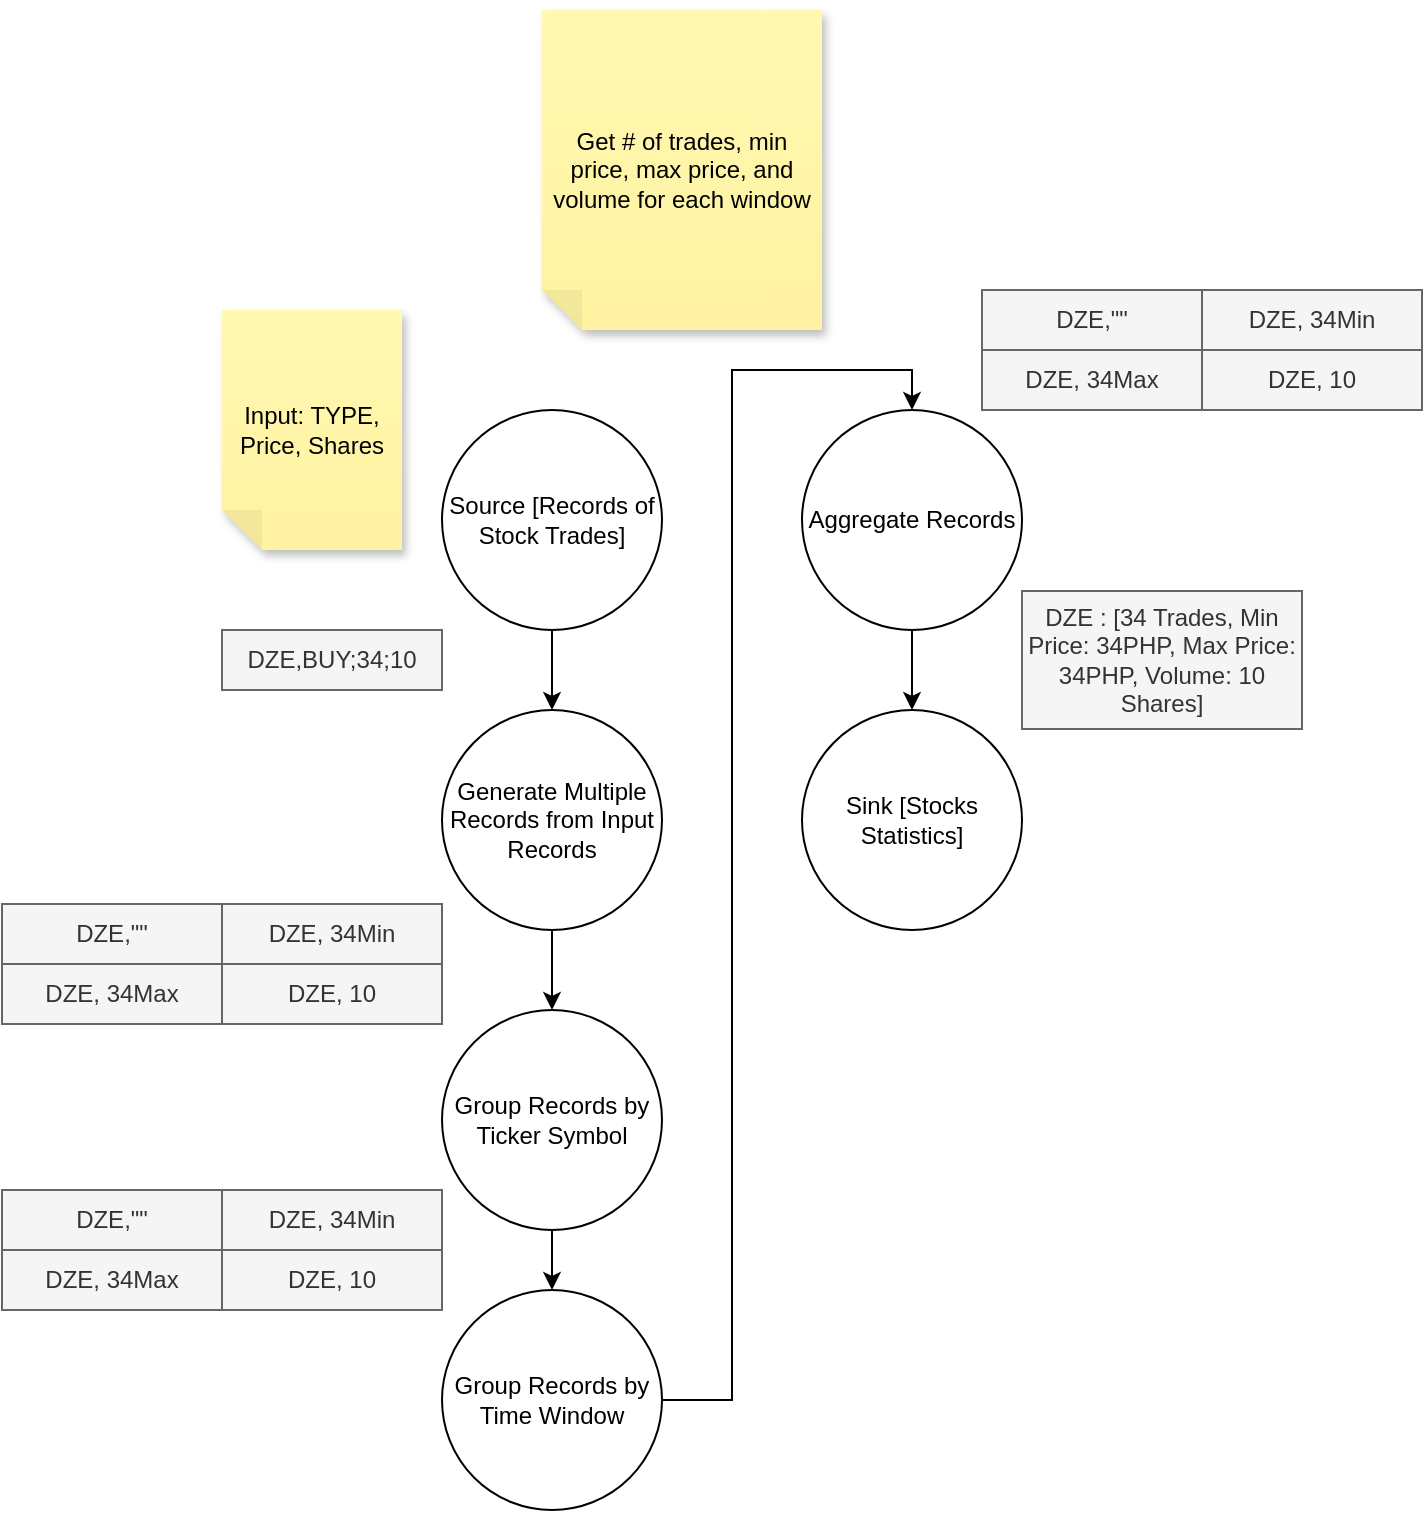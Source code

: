 <mxfile version="22.1.2" type="device">
  <diagram name="Page-1" id="RKqwD6AIDO6lgbxaLkhe">
    <mxGraphModel dx="1644" dy="476" grid="1" gridSize="10" guides="1" tooltips="1" connect="1" arrows="1" fold="1" page="1" pageScale="1" pageWidth="850" pageHeight="1100" math="0" shadow="0">
      <root>
        <mxCell id="0" />
        <mxCell id="1" parent="0" />
        <mxCell id="VQgReexzS6vkKsmonLoG-8" value="Get # of trades, min price, max price, and volume for each window" style="shape=note;whiteSpace=wrap;html=1;backgroundOutline=1;fontColor=#000000;darkOpacity=0.05;fillColor=#FFF9B2;strokeColor=none;fillStyle=solid;direction=west;gradientDirection=north;gradientColor=#FFF2A1;shadow=1;size=20;pointerEvents=1;" parent="1" vertex="1">
          <mxGeometry x="220" y="30" width="140" height="160" as="geometry" />
        </mxCell>
        <mxCell id="a_A3023GUtWrYLt6G-1_-3" style="edgeStyle=orthogonalEdgeStyle;rounded=0;orthogonalLoop=1;jettySize=auto;html=1;exitX=0.5;exitY=1;exitDx=0;exitDy=0;entryX=0.5;entryY=0;entryDx=0;entryDy=0;" parent="1" source="a_A3023GUtWrYLt6G-1_-1" target="a_A3023GUtWrYLt6G-1_-2" edge="1">
          <mxGeometry relative="1" as="geometry" />
        </mxCell>
        <mxCell id="a_A3023GUtWrYLt6G-1_-1" value="Source [Records of Stock Trades]" style="ellipse;whiteSpace=wrap;html=1;aspect=fixed;" parent="1" vertex="1">
          <mxGeometry x="170" y="230" width="110" height="110" as="geometry" />
        </mxCell>
        <mxCell id="a_A3023GUtWrYLt6G-1_-7" style="edgeStyle=orthogonalEdgeStyle;rounded=0;orthogonalLoop=1;jettySize=auto;html=1;exitX=0.5;exitY=1;exitDx=0;exitDy=0;entryX=0.5;entryY=0;entryDx=0;entryDy=0;" parent="1" source="a_A3023GUtWrYLt6G-1_-2" target="a_A3023GUtWrYLt6G-1_-5" edge="1">
          <mxGeometry relative="1" as="geometry" />
        </mxCell>
        <mxCell id="a_A3023GUtWrYLt6G-1_-2" value="Generate Multiple Records from Input Records" style="ellipse;whiteSpace=wrap;html=1;aspect=fixed;" parent="1" vertex="1">
          <mxGeometry x="170" y="380" width="110" height="110" as="geometry" />
        </mxCell>
        <mxCell id="a_A3023GUtWrYLt6G-1_-4" style="edgeStyle=orthogonalEdgeStyle;rounded=0;orthogonalLoop=1;jettySize=auto;html=1;exitX=0.5;exitY=1;exitDx=0;exitDy=0;entryX=0.5;entryY=0;entryDx=0;entryDy=0;" parent="1" source="a_A3023GUtWrYLt6G-1_-5" target="a_A3023GUtWrYLt6G-1_-6" edge="1">
          <mxGeometry relative="1" as="geometry" />
        </mxCell>
        <mxCell id="a_A3023GUtWrYLt6G-1_-5" value="Group Records by Ticker Symbol" style="ellipse;whiteSpace=wrap;html=1;aspect=fixed;" parent="1" vertex="1">
          <mxGeometry x="170" y="530" width="110" height="110" as="geometry" />
        </mxCell>
        <mxCell id="a_A3023GUtWrYLt6G-1_-11" style="edgeStyle=orthogonalEdgeStyle;rounded=0;orthogonalLoop=1;jettySize=auto;html=1;exitX=1;exitY=0.5;exitDx=0;exitDy=0;entryX=0.5;entryY=0;entryDx=0;entryDy=0;" parent="1" source="a_A3023GUtWrYLt6G-1_-6" target="a_A3023GUtWrYLt6G-1_-8" edge="1">
          <mxGeometry relative="1" as="geometry" />
        </mxCell>
        <mxCell id="a_A3023GUtWrYLt6G-1_-6" value="Group Records by Time Window" style="ellipse;whiteSpace=wrap;html=1;aspect=fixed;" parent="1" vertex="1">
          <mxGeometry x="170" y="670" width="110" height="110" as="geometry" />
        </mxCell>
        <mxCell id="a_A3023GUtWrYLt6G-1_-10" style="edgeStyle=orthogonalEdgeStyle;rounded=0;orthogonalLoop=1;jettySize=auto;html=1;exitX=0.5;exitY=1;exitDx=0;exitDy=0;entryX=0.5;entryY=0;entryDx=0;entryDy=0;" parent="1" source="a_A3023GUtWrYLt6G-1_-8" target="a_A3023GUtWrYLt6G-1_-9" edge="1">
          <mxGeometry relative="1" as="geometry" />
        </mxCell>
        <mxCell id="a_A3023GUtWrYLt6G-1_-8" value="Aggregate Records" style="ellipse;whiteSpace=wrap;html=1;aspect=fixed;" parent="1" vertex="1">
          <mxGeometry x="350" y="230" width="110" height="110" as="geometry" />
        </mxCell>
        <mxCell id="a_A3023GUtWrYLt6G-1_-9" value="Sink [Stocks Statistics]" style="ellipse;whiteSpace=wrap;html=1;aspect=fixed;" parent="1" vertex="1">
          <mxGeometry x="350" y="380" width="110" height="110" as="geometry" />
        </mxCell>
        <mxCell id="a_A3023GUtWrYLt6G-1_-12" value="DZE,BUY;34;10" style="text;html=1;align=center;verticalAlign=middle;whiteSpace=wrap;rounded=0;strokeWidth=1;fillColor=#f5f5f5;strokeColor=#666666;fontColor=#333333;" parent="1" vertex="1">
          <mxGeometry x="60" y="340" width="110" height="30" as="geometry" />
        </mxCell>
        <mxCell id="a_A3023GUtWrYLt6G-1_-13" value="DZE,&quot;&quot;" style="text;html=1;align=center;verticalAlign=middle;whiteSpace=wrap;rounded=0;strokeWidth=1;fillColor=#f5f5f5;strokeColor=#666666;fontColor=#333333;" parent="1" vertex="1">
          <mxGeometry x="-50" y="477" width="110" height="30" as="geometry" />
        </mxCell>
        <mxCell id="a_A3023GUtWrYLt6G-1_-14" value="DZE, 34Max" style="text;html=1;align=center;verticalAlign=middle;whiteSpace=wrap;rounded=0;strokeWidth=1;fillColor=#f5f5f5;strokeColor=#666666;fontColor=#333333;" parent="1" vertex="1">
          <mxGeometry x="-50" y="507" width="110" height="30" as="geometry" />
        </mxCell>
        <mxCell id="a_A3023GUtWrYLt6G-1_-15" value="DZE, 34Min" style="text;html=1;align=center;verticalAlign=middle;whiteSpace=wrap;rounded=0;strokeWidth=1;fillColor=#f5f5f5;strokeColor=#666666;fontColor=#333333;" parent="1" vertex="1">
          <mxGeometry x="60" y="477" width="110" height="30" as="geometry" />
        </mxCell>
        <mxCell id="a_A3023GUtWrYLt6G-1_-16" value="DZE, 10" style="text;html=1;align=center;verticalAlign=middle;whiteSpace=wrap;rounded=0;strokeWidth=1;fillColor=#f5f5f5;strokeColor=#666666;fontColor=#333333;" parent="1" vertex="1">
          <mxGeometry x="60" y="507" width="110" height="30" as="geometry" />
        </mxCell>
        <mxCell id="a_A3023GUtWrYLt6G-1_-21" value="" style="edgeStyle=orthogonalEdgeStyle;rounded=0;orthogonalLoop=1;jettySize=auto;html=1;" parent="1" source="a_A3023GUtWrYLt6G-1_-17" target="a_A3023GUtWrYLt6G-1_-18" edge="1">
          <mxGeometry relative="1" as="geometry" />
        </mxCell>
        <mxCell id="a_A3023GUtWrYLt6G-1_-17" value="DZE,&quot;&quot;" style="text;html=1;align=center;verticalAlign=middle;whiteSpace=wrap;rounded=0;strokeWidth=1;fillColor=#f5f5f5;strokeColor=#666666;fontColor=#333333;" parent="1" vertex="1">
          <mxGeometry x="-50" y="620" width="110" height="30" as="geometry" />
        </mxCell>
        <mxCell id="a_A3023GUtWrYLt6G-1_-18" value="DZE, 34Max" style="text;html=1;align=center;verticalAlign=middle;whiteSpace=wrap;rounded=0;strokeWidth=1;fillColor=#f5f5f5;strokeColor=#666666;fontColor=#333333;" parent="1" vertex="1">
          <mxGeometry x="-50" y="650" width="110" height="30" as="geometry" />
        </mxCell>
        <mxCell id="a_A3023GUtWrYLt6G-1_-19" value="DZE, 34Min" style="text;html=1;align=center;verticalAlign=middle;whiteSpace=wrap;rounded=0;strokeWidth=1;fillColor=#f5f5f5;strokeColor=#666666;fontColor=#333333;" parent="1" vertex="1">
          <mxGeometry x="60" y="620" width="110" height="30" as="geometry" />
        </mxCell>
        <mxCell id="a_A3023GUtWrYLt6G-1_-20" value="DZE, 10" style="text;html=1;align=center;verticalAlign=middle;whiteSpace=wrap;rounded=0;strokeWidth=1;fillColor=#f5f5f5;strokeColor=#666666;fontColor=#333333;" parent="1" vertex="1">
          <mxGeometry x="60" y="650" width="110" height="30" as="geometry" />
        </mxCell>
        <mxCell id="a_A3023GUtWrYLt6G-1_-26" value="DZE : [34 Trades, Min Price: 34PHP, Max Price: 34PHP, Volume: 10 Shares]" style="text;html=1;align=center;verticalAlign=middle;whiteSpace=wrap;rounded=0;strokeWidth=1;fillColor=#f5f5f5;strokeColor=#666666;fontColor=#333333;" parent="1" vertex="1">
          <mxGeometry x="460" y="320.5" width="140" height="69" as="geometry" />
        </mxCell>
        <mxCell id="a_A3023GUtWrYLt6G-1_-27" value="DZE,&quot;&quot;" style="text;html=1;align=center;verticalAlign=middle;whiteSpace=wrap;rounded=0;strokeWidth=1;fillColor=#f5f5f5;strokeColor=#666666;fontColor=#333333;" parent="1" vertex="1">
          <mxGeometry x="440" y="170" width="110" height="30" as="geometry" />
        </mxCell>
        <mxCell id="a_A3023GUtWrYLt6G-1_-28" value="DZE, 34Max" style="text;html=1;align=center;verticalAlign=middle;whiteSpace=wrap;rounded=0;strokeWidth=1;fillColor=#f5f5f5;strokeColor=#666666;fontColor=#333333;" parent="1" vertex="1">
          <mxGeometry x="440" y="200" width="110" height="30" as="geometry" />
        </mxCell>
        <mxCell id="a_A3023GUtWrYLt6G-1_-29" value="DZE, 34Min" style="text;html=1;align=center;verticalAlign=middle;whiteSpace=wrap;rounded=0;strokeWidth=1;fillColor=#f5f5f5;strokeColor=#666666;fontColor=#333333;" parent="1" vertex="1">
          <mxGeometry x="550" y="170" width="110" height="30" as="geometry" />
        </mxCell>
        <mxCell id="a_A3023GUtWrYLt6G-1_-30" value="DZE, 10" style="text;html=1;align=center;verticalAlign=middle;whiteSpace=wrap;rounded=0;strokeWidth=1;fillColor=#f5f5f5;strokeColor=#666666;fontColor=#333333;" parent="1" vertex="1">
          <mxGeometry x="550" y="200" width="110" height="30" as="geometry" />
        </mxCell>
        <mxCell id="a_A3023GUtWrYLt6G-1_-33" value="Input: TYPE, Price, Shares" style="shape=note;whiteSpace=wrap;html=1;backgroundOutline=1;fontColor=#000000;darkOpacity=0.05;fillColor=#FFF9B2;strokeColor=none;fillStyle=solid;direction=west;gradientDirection=north;gradientColor=#FFF2A1;shadow=1;size=20;pointerEvents=1;" parent="1" vertex="1">
          <mxGeometry x="60" y="180" width="90" height="120" as="geometry" />
        </mxCell>
      </root>
    </mxGraphModel>
  </diagram>
</mxfile>

